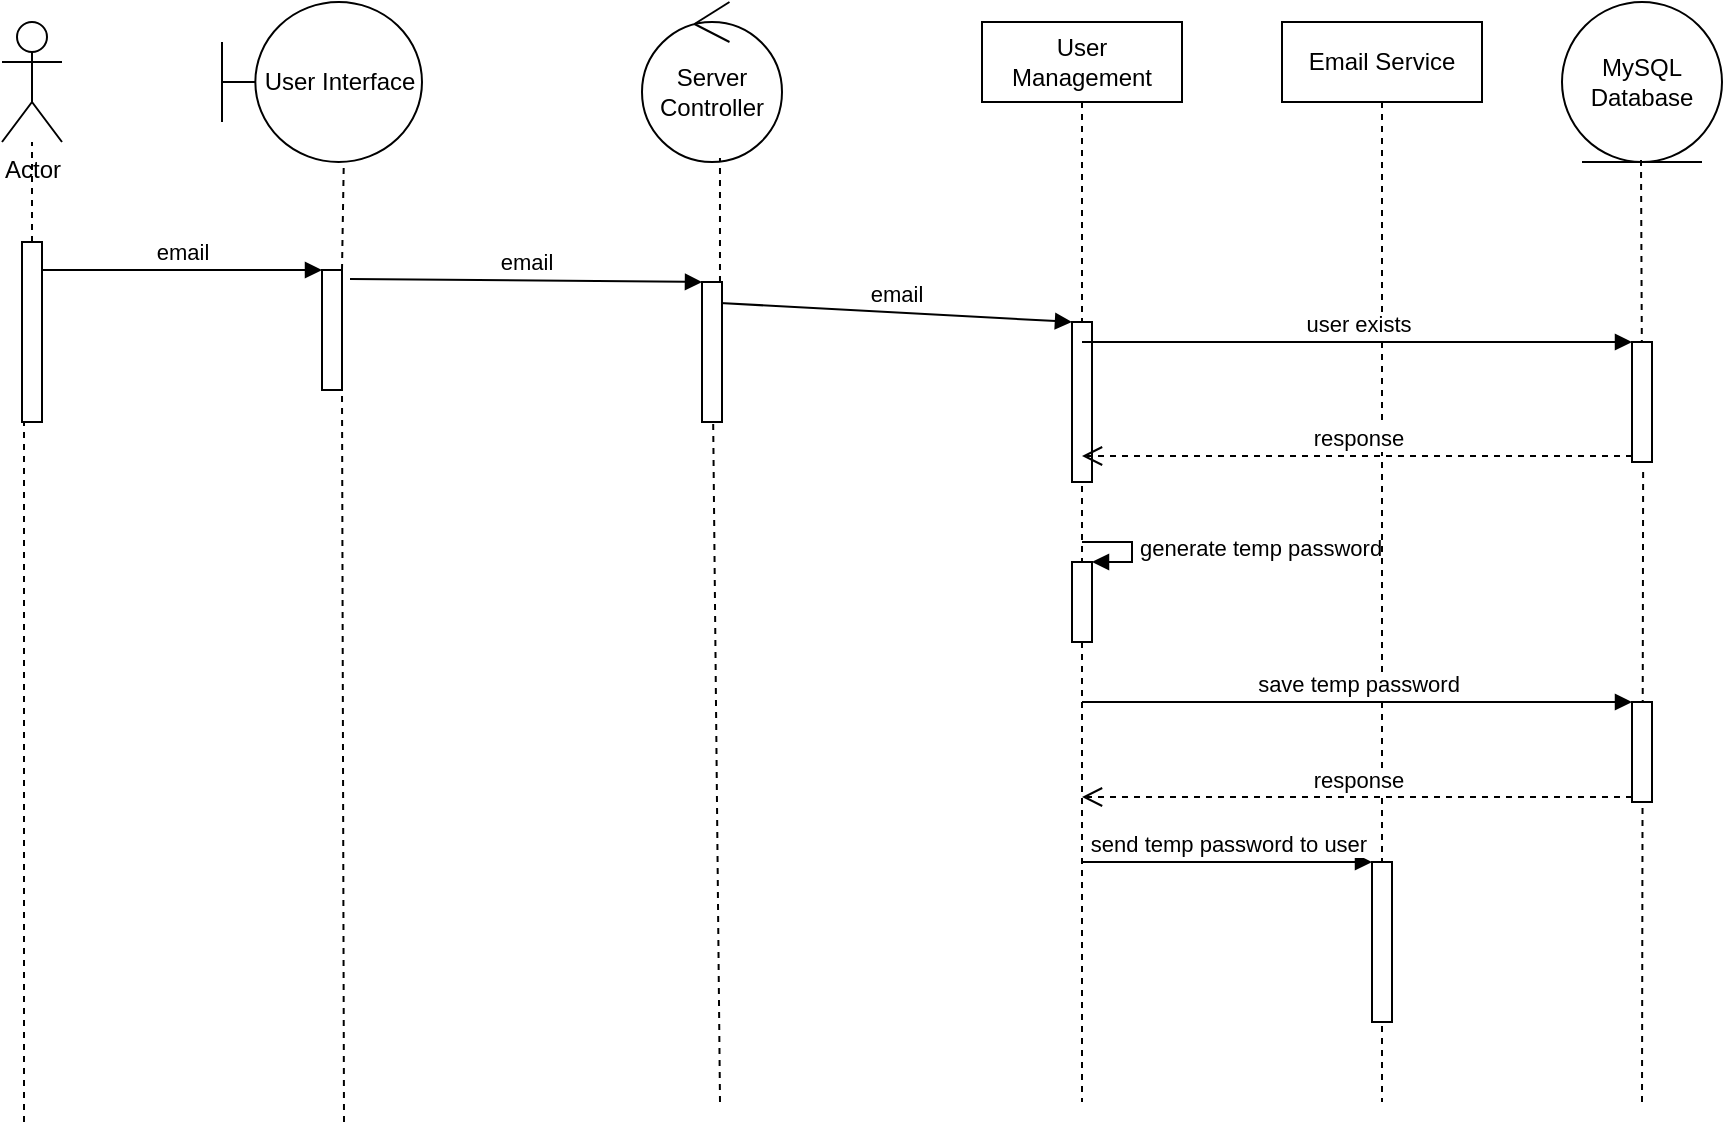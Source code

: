 <mxfile version="14.4.3" type="device"><diagram id="hdX0ibve1FTHXBZMbHA0" name="Page-1"><mxGraphModel dx="1186" dy="682" grid="1" gridSize="10" guides="1" tooltips="1" connect="1" arrows="1" fold="1" page="1" pageScale="1" pageWidth="850" pageHeight="1100" math="0" shadow="0"><root><mxCell id="0"/><mxCell id="1" parent="0"/><mxCell id="TdFPdJ4zPn_YBp0WAR7D-1" value="Actor" style="shape=umlActor;verticalLabelPosition=bottom;verticalAlign=top;html=1;outlineConnect=0;" vertex="1" parent="1"><mxGeometry x="80" y="50" width="30" height="60" as="geometry"/></mxCell><mxCell id="TdFPdJ4zPn_YBp0WAR7D-2" value="" style="endArrow=none;dashed=1;html=1;" edge="1" parent="1" source="TdFPdJ4zPn_YBp0WAR7D-19" target="TdFPdJ4zPn_YBp0WAR7D-1"><mxGeometry width="50" height="50" relative="1" as="geometry"><mxPoint x="91" y="660" as="sourcePoint"/><mxPoint x="130" y="150" as="targetPoint"/></mxGeometry></mxCell><mxCell id="TdFPdJ4zPn_YBp0WAR7D-3" value="User Interface" style="shape=umlBoundary;whiteSpace=wrap;html=1;" vertex="1" parent="1"><mxGeometry x="190" y="40" width="100" height="80" as="geometry"/></mxCell><mxCell id="TdFPdJ4zPn_YBp0WAR7D-4" value="" style="endArrow=none;dashed=1;html=1;" edge="1" parent="1" source="TdFPdJ4zPn_YBp0WAR7D-9"><mxGeometry width="50" height="50" relative="1" as="geometry"><mxPoint x="251" y="600" as="sourcePoint"/><mxPoint x="250.893" y="120" as="targetPoint"/></mxGeometry></mxCell><mxCell id="TdFPdJ4zPn_YBp0WAR7D-5" value="Server Controller" style="ellipse;shape=umlControl;whiteSpace=wrap;html=1;" vertex="1" parent="1"><mxGeometry x="400" y="40" width="70" height="80" as="geometry"/></mxCell><mxCell id="TdFPdJ4zPn_YBp0WAR7D-6" value="" style="endArrow=none;dashed=1;html=1;entryX=0.557;entryY=0.975;entryDx=0;entryDy=0;entryPerimeter=0;" edge="1" parent="1" target="TdFPdJ4zPn_YBp0WAR7D-5" source="TdFPdJ4zPn_YBp0WAR7D-14"><mxGeometry width="50" height="50" relative="1" as="geometry"><mxPoint x="439" y="590" as="sourcePoint"/><mxPoint x="260.893" y="130" as="targetPoint"/></mxGeometry></mxCell><mxCell id="TdFPdJ4zPn_YBp0WAR7D-7" value="User Management" style="shape=umlLifeline;perimeter=lifelinePerimeter;whiteSpace=wrap;html=1;container=1;collapsible=0;recursiveResize=0;outlineConnect=0;" vertex="1" parent="1"><mxGeometry x="570" y="50" width="100" height="540" as="geometry"/></mxCell><mxCell id="TdFPdJ4zPn_YBp0WAR7D-8" value="" style="html=1;points=[];perimeter=orthogonalPerimeter;" vertex="1" parent="TdFPdJ4zPn_YBp0WAR7D-7"><mxGeometry x="45" y="150" width="10" height="80" as="geometry"/></mxCell><mxCell id="TdFPdJ4zPn_YBp0WAR7D-32" value="" style="html=1;points=[];perimeter=orthogonalPerimeter;" vertex="1" parent="TdFPdJ4zPn_YBp0WAR7D-7"><mxGeometry x="45" y="270" width="10" height="40" as="geometry"/></mxCell><mxCell id="TdFPdJ4zPn_YBp0WAR7D-33" value="generate temp password" style="edgeStyle=orthogonalEdgeStyle;html=1;align=left;spacingLeft=2;endArrow=block;rounded=0;entryX=1;entryY=0;" edge="1" target="TdFPdJ4zPn_YBp0WAR7D-32" parent="TdFPdJ4zPn_YBp0WAR7D-7"><mxGeometry relative="1" as="geometry"><mxPoint x="50" y="260" as="sourcePoint"/><Array as="points"><mxPoint x="75" y="260"/></Array></mxGeometry></mxCell><mxCell id="TdFPdJ4zPn_YBp0WAR7D-10" value="email" style="html=1;verticalAlign=bottom;endArrow=block;entryX=0;entryY=0;" edge="1" parent="1" source="TdFPdJ4zPn_YBp0WAR7D-19" target="TdFPdJ4zPn_YBp0WAR7D-9"><mxGeometry relative="1" as="geometry"><mxPoint x="130" y="190" as="sourcePoint"/></mxGeometry></mxCell><mxCell id="TdFPdJ4zPn_YBp0WAR7D-12" value="MySQL Database" style="ellipse;shape=umlEntity;whiteSpace=wrap;html=1;" vertex="1" parent="1"><mxGeometry x="860" y="40" width="80" height="80" as="geometry"/></mxCell><mxCell id="TdFPdJ4zPn_YBp0WAR7D-13" value="" style="endArrow=none;dashed=1;html=1;entryX=0.557;entryY=0.975;entryDx=0;entryDy=0;entryPerimeter=0;" edge="1" parent="1"><mxGeometry width="50" height="50" relative="1" as="geometry"><mxPoint x="900" y="230" as="sourcePoint"/><mxPoint x="899.5" y="118" as="targetPoint"/></mxGeometry></mxCell><mxCell id="TdFPdJ4zPn_YBp0WAR7D-15" value="email" style="html=1;verticalAlign=bottom;endArrow=block;entryX=0;entryY=0;exitX=1.4;exitY=0.074;exitDx=0;exitDy=0;exitPerimeter=0;" edge="1" parent="1" source="TdFPdJ4zPn_YBp0WAR7D-9" target="TdFPdJ4zPn_YBp0WAR7D-14"><mxGeometry relative="1" as="geometry"><mxPoint x="360" y="180" as="sourcePoint"/></mxGeometry></mxCell><mxCell id="TdFPdJ4zPn_YBp0WAR7D-17" value="email" style="html=1;verticalAlign=bottom;endArrow=block;entryX=0;entryY=0;exitX=0.9;exitY=0.15;exitDx=0;exitDy=0;exitPerimeter=0;" edge="1" parent="1" source="TdFPdJ4zPn_YBp0WAR7D-14" target="TdFPdJ4zPn_YBp0WAR7D-8"><mxGeometry relative="1" as="geometry"><mxPoint x="545" y="180" as="sourcePoint"/></mxGeometry></mxCell><mxCell id="TdFPdJ4zPn_YBp0WAR7D-19" value="" style="html=1;points=[];perimeter=orthogonalPerimeter;" vertex="1" parent="1"><mxGeometry x="90" y="160" width="10" height="90" as="geometry"/></mxCell><mxCell id="TdFPdJ4zPn_YBp0WAR7D-20" value="" style="endArrow=none;dashed=1;html=1;" edge="1" parent="1" target="TdFPdJ4zPn_YBp0WAR7D-19"><mxGeometry width="50" height="50" relative="1" as="geometry"><mxPoint x="91" y="600" as="sourcePoint"/><mxPoint x="94.793" y="110" as="targetPoint"/></mxGeometry></mxCell><mxCell id="TdFPdJ4zPn_YBp0WAR7D-21" value="Email Service" style="shape=umlLifeline;perimeter=lifelinePerimeter;whiteSpace=wrap;html=1;container=1;collapsible=0;recursiveResize=0;outlineConnect=0;" vertex="1" parent="1"><mxGeometry x="720" y="50" width="100" height="540" as="geometry"/></mxCell><mxCell id="TdFPdJ4zPn_YBp0WAR7D-37" value="" style="html=1;points=[];perimeter=orthogonalPerimeter;" vertex="1" parent="TdFPdJ4zPn_YBp0WAR7D-21"><mxGeometry x="45" y="420" width="10" height="80" as="geometry"/></mxCell><mxCell id="TdFPdJ4zPn_YBp0WAR7D-23" value="" style="endArrow=none;dashed=1;html=1;entryX=0.557;entryY=0.975;entryDx=0;entryDy=0;entryPerimeter=0;" edge="1" parent="1"><mxGeometry width="50" height="50" relative="1" as="geometry"><mxPoint x="900" y="590" as="sourcePoint"/><mxPoint x="900.57" y="273.75" as="targetPoint"/></mxGeometry></mxCell><mxCell id="TdFPdJ4zPn_YBp0WAR7D-29" value="" style="html=1;points=[];perimeter=orthogonalPerimeter;" vertex="1" parent="1"><mxGeometry x="895" y="210" width="10" height="60" as="geometry"/></mxCell><mxCell id="TdFPdJ4zPn_YBp0WAR7D-30" value="user exists" style="html=1;verticalAlign=bottom;endArrow=block;entryX=0;entryY=0;" edge="1" target="TdFPdJ4zPn_YBp0WAR7D-29" parent="1" source="TdFPdJ4zPn_YBp0WAR7D-7"><mxGeometry relative="1" as="geometry"><mxPoint x="825" y="210" as="sourcePoint"/></mxGeometry></mxCell><mxCell id="TdFPdJ4zPn_YBp0WAR7D-31" value="response" style="html=1;verticalAlign=bottom;endArrow=open;dashed=1;endSize=8;exitX=0;exitY=0.95;" edge="1" source="TdFPdJ4zPn_YBp0WAR7D-29" parent="1" target="TdFPdJ4zPn_YBp0WAR7D-7"><mxGeometry relative="1" as="geometry"><mxPoint x="825" y="286" as="targetPoint"/></mxGeometry></mxCell><mxCell id="TdFPdJ4zPn_YBp0WAR7D-34" value="" style="html=1;points=[];perimeter=orthogonalPerimeter;" vertex="1" parent="1"><mxGeometry x="895" y="390" width="10" height="50" as="geometry"/></mxCell><mxCell id="TdFPdJ4zPn_YBp0WAR7D-35" value="save temp password" style="html=1;verticalAlign=bottom;endArrow=block;entryX=0;entryY=0;" edge="1" target="TdFPdJ4zPn_YBp0WAR7D-34" parent="1" source="TdFPdJ4zPn_YBp0WAR7D-7"><mxGeometry relative="1" as="geometry"><mxPoint x="825" y="390" as="sourcePoint"/></mxGeometry></mxCell><mxCell id="TdFPdJ4zPn_YBp0WAR7D-36" value="response" style="html=1;verticalAlign=bottom;endArrow=open;dashed=1;endSize=8;exitX=0;exitY=0.95;" edge="1" source="TdFPdJ4zPn_YBp0WAR7D-34" parent="1" target="TdFPdJ4zPn_YBp0WAR7D-7"><mxGeometry relative="1" as="geometry"><mxPoint x="825" y="466" as="targetPoint"/></mxGeometry></mxCell><mxCell id="TdFPdJ4zPn_YBp0WAR7D-38" value="send temp password to user" style="html=1;verticalAlign=bottom;endArrow=block;entryX=0;entryY=0;" edge="1" target="TdFPdJ4zPn_YBp0WAR7D-37" parent="1" source="TdFPdJ4zPn_YBp0WAR7D-7"><mxGeometry relative="1" as="geometry"><mxPoint x="695" y="470" as="sourcePoint"/></mxGeometry></mxCell><mxCell id="TdFPdJ4zPn_YBp0WAR7D-9" value="" style="html=1;points=[];perimeter=orthogonalPerimeter;" vertex="1" parent="1"><mxGeometry x="240" y="174" width="10" height="60" as="geometry"/></mxCell><mxCell id="TdFPdJ4zPn_YBp0WAR7D-40" value="" style="endArrow=none;dashed=1;html=1;" edge="1" parent="1" target="TdFPdJ4zPn_YBp0WAR7D-9"><mxGeometry width="50" height="50" relative="1" as="geometry"><mxPoint x="251" y="600" as="sourcePoint"/><mxPoint x="250.893" y="120" as="targetPoint"/></mxGeometry></mxCell><mxCell id="TdFPdJ4zPn_YBp0WAR7D-14" value="" style="html=1;points=[];perimeter=orthogonalPerimeter;" vertex="1" parent="1"><mxGeometry x="430" y="180" width="10" height="70" as="geometry"/></mxCell><mxCell id="TdFPdJ4zPn_YBp0WAR7D-41" value="" style="endArrow=none;dashed=1;html=1;entryX=0.557;entryY=0.975;entryDx=0;entryDy=0;entryPerimeter=0;" edge="1" parent="1" target="TdFPdJ4zPn_YBp0WAR7D-14"><mxGeometry width="50" height="50" relative="1" as="geometry"><mxPoint x="439" y="590" as="sourcePoint"/><mxPoint x="438.99" y="118" as="targetPoint"/></mxGeometry></mxCell></root></mxGraphModel></diagram></mxfile>